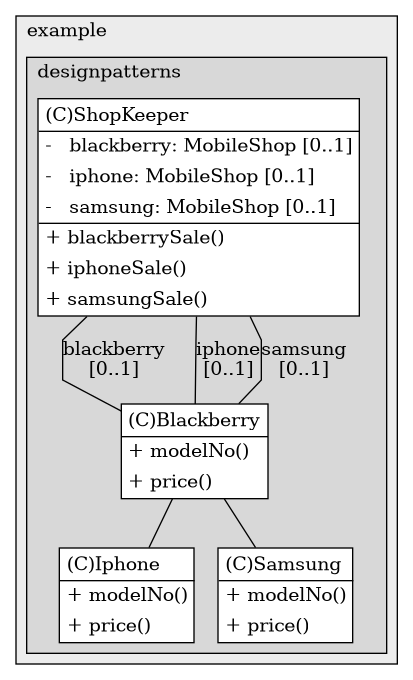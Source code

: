 @startuml

/' diagram meta data start
config=StructureConfiguration;
{
  "projectClassification": {
    "searchMode": "OpenProject", // OpenProject, AllProjects
    "includedProjects": "",
    "pathEndKeywords": "*.impl",
    "isClientPath": "",
    "isClientName": "",
    "isTestPath": "",
    "isTestName": "",
    "isMappingPath": "",
    "isMappingName": "",
    "isDataAccessPath": "",
    "isDataAccessName": "",
    "isDataStructurePath": "",
    "isDataStructureName": "",
    "isInterfaceStructuresPath": "",
    "isInterfaceStructuresName": "",
    "isEntryPointPath": "",
    "isEntryPointName": "",
    "treatFinalFieldsAsMandatory": false
  },
  "graphRestriction": {
    "classPackageExcludeFilter": "",
    "classPackageIncludeFilter": "",
    "classNameExcludeFilter": "",
    "classNameIncludeFilter": "",
    "methodNameExcludeFilter": "",
    "methodNameIncludeFilter": "",
    "removeByInheritance": "", // inheritance/annotation based filtering is done in a second step
    "removeByAnnotation": "",
    "removeByClassPackage": "", // cleanup the graph after inheritance/annotation based filtering is done
    "removeByClassName": "",
    "cutMappings": false,
    "cutEnum": true,
    "cutTests": true,
    "cutClient": true,
    "cutDataAccess": false,
    "cutInterfaceStructures": false,
    "cutDataStructures": false,
    "cutGetterAndSetter": true,
    "cutConstructors": true
  },
  "graphTraversal": {
    "forwardDepth": 6,
    "backwardDepth": 6,
    "classPackageExcludeFilter": "",
    "classPackageIncludeFilter": "",
    "classNameExcludeFilter": "",
    "classNameIncludeFilter": "",
    "methodNameExcludeFilter": "",
    "methodNameIncludeFilter": "",
    "hideMappings": false,
    "hideDataStructures": false,
    "hidePrivateMethods": true,
    "hideInterfaceCalls": true, // indirection: implementation -> interface (is hidden) -> implementation
    "onlyShowApplicationEntryPoints": false, // root node is included
    "useMethodCallsForStructureDiagram": "ForwardOnly" // ForwardOnly, BothDirections, No
  },
  "details": {
    "aggregation": "GroupByClass", // ByClass, GroupByClass, None
    "showClassGenericTypes": true,
    "showMethods": true,
    "showMethodParameterNames": true,
    "showMethodParameterTypes": true,
    "showMethodReturnType": true,
    "showPackageLevels": 2,
    "showDetailedClassStructure": true
  },
  "rootClass": "org.example.designpatterns.structural.facade.Blackberry",
  "extensionCallbackMethod": "" // qualified.class.name#methodName - signature: public static String method(String)
}
diagram meta data end '/



digraph g {
    rankdir="TB"
    splines=polyline
    

'nodes 
subgraph cluster_1322970774 { 
   	label=example
	labeljust=l
	fillcolor="#ececec"
	style=filled
   
   subgraph cluster_1611567195 { 
   	label=designpatterns
	labeljust=l
	fillcolor="#d8d8d8"
	style=filled
   
   Blackberry167903092[
	label=<<TABLE BORDER="1" CELLBORDER="0" CELLPADDING="4" CELLSPACING="0">
<TR><TD ALIGN="LEFT" >(C)Blackberry</TD></TR>
<HR/>
<TR><TD ALIGN="LEFT" >+ modelNo()</TD></TR>
<TR><TD ALIGN="LEFT" >+ price()</TD></TR>
</TABLE>>
	style=filled
	margin=0
	shape=plaintext
	fillcolor="#FFFFFF"
];

Iphone167903092[
	label=<<TABLE BORDER="1" CELLBORDER="0" CELLPADDING="4" CELLSPACING="0">
<TR><TD ALIGN="LEFT" >(C)Iphone</TD></TR>
<HR/>
<TR><TD ALIGN="LEFT" >+ modelNo()</TD></TR>
<TR><TD ALIGN="LEFT" >+ price()</TD></TR>
</TABLE>>
	style=filled
	margin=0
	shape=plaintext
	fillcolor="#FFFFFF"
];

Samsung167903092[
	label=<<TABLE BORDER="1" CELLBORDER="0" CELLPADDING="4" CELLSPACING="0">
<TR><TD ALIGN="LEFT" >(C)Samsung</TD></TR>
<HR/>
<TR><TD ALIGN="LEFT" >+ modelNo()</TD></TR>
<TR><TD ALIGN="LEFT" >+ price()</TD></TR>
</TABLE>>
	style=filled
	margin=0
	shape=plaintext
	fillcolor="#FFFFFF"
];

ShopKeeper167903092[
	label=<<TABLE BORDER="1" CELLBORDER="0" CELLPADDING="4" CELLSPACING="0">
<TR><TD ALIGN="LEFT" >(C)ShopKeeper</TD></TR>
<HR/>
<TR><TD ALIGN="LEFT" >-   blackberry: MobileShop [0..1]</TD></TR>
<TR><TD ALIGN="LEFT" >-   iphone: MobileShop [0..1]</TD></TR>
<TR><TD ALIGN="LEFT" >-   samsung: MobileShop [0..1]</TD></TR>
<HR/>
<TR><TD ALIGN="LEFT" >+ blackberrySale()</TD></TR>
<TR><TD ALIGN="LEFT" >+ iphoneSale()</TD></TR>
<TR><TD ALIGN="LEFT" >+ samsungSale()</TD></TR>
</TABLE>>
	style=filled
	margin=0
	shape=plaintext
	fillcolor="#FFFFFF"
];
} 
} 

'edges    
Blackberry167903092 -> Iphone167903092[arrowhead=none];
Blackberry167903092 -> Samsung167903092[arrowhead=none];
ShopKeeper167903092 -> Blackberry167903092[label="blackberry
[0..1]", arrowhead=none];
ShopKeeper167903092 -> Blackberry167903092[label="iphone
[0..1]", arrowhead=none];
ShopKeeper167903092 -> Blackberry167903092[label="samsung
[0..1]", arrowhead=none];
    
}
@enduml
